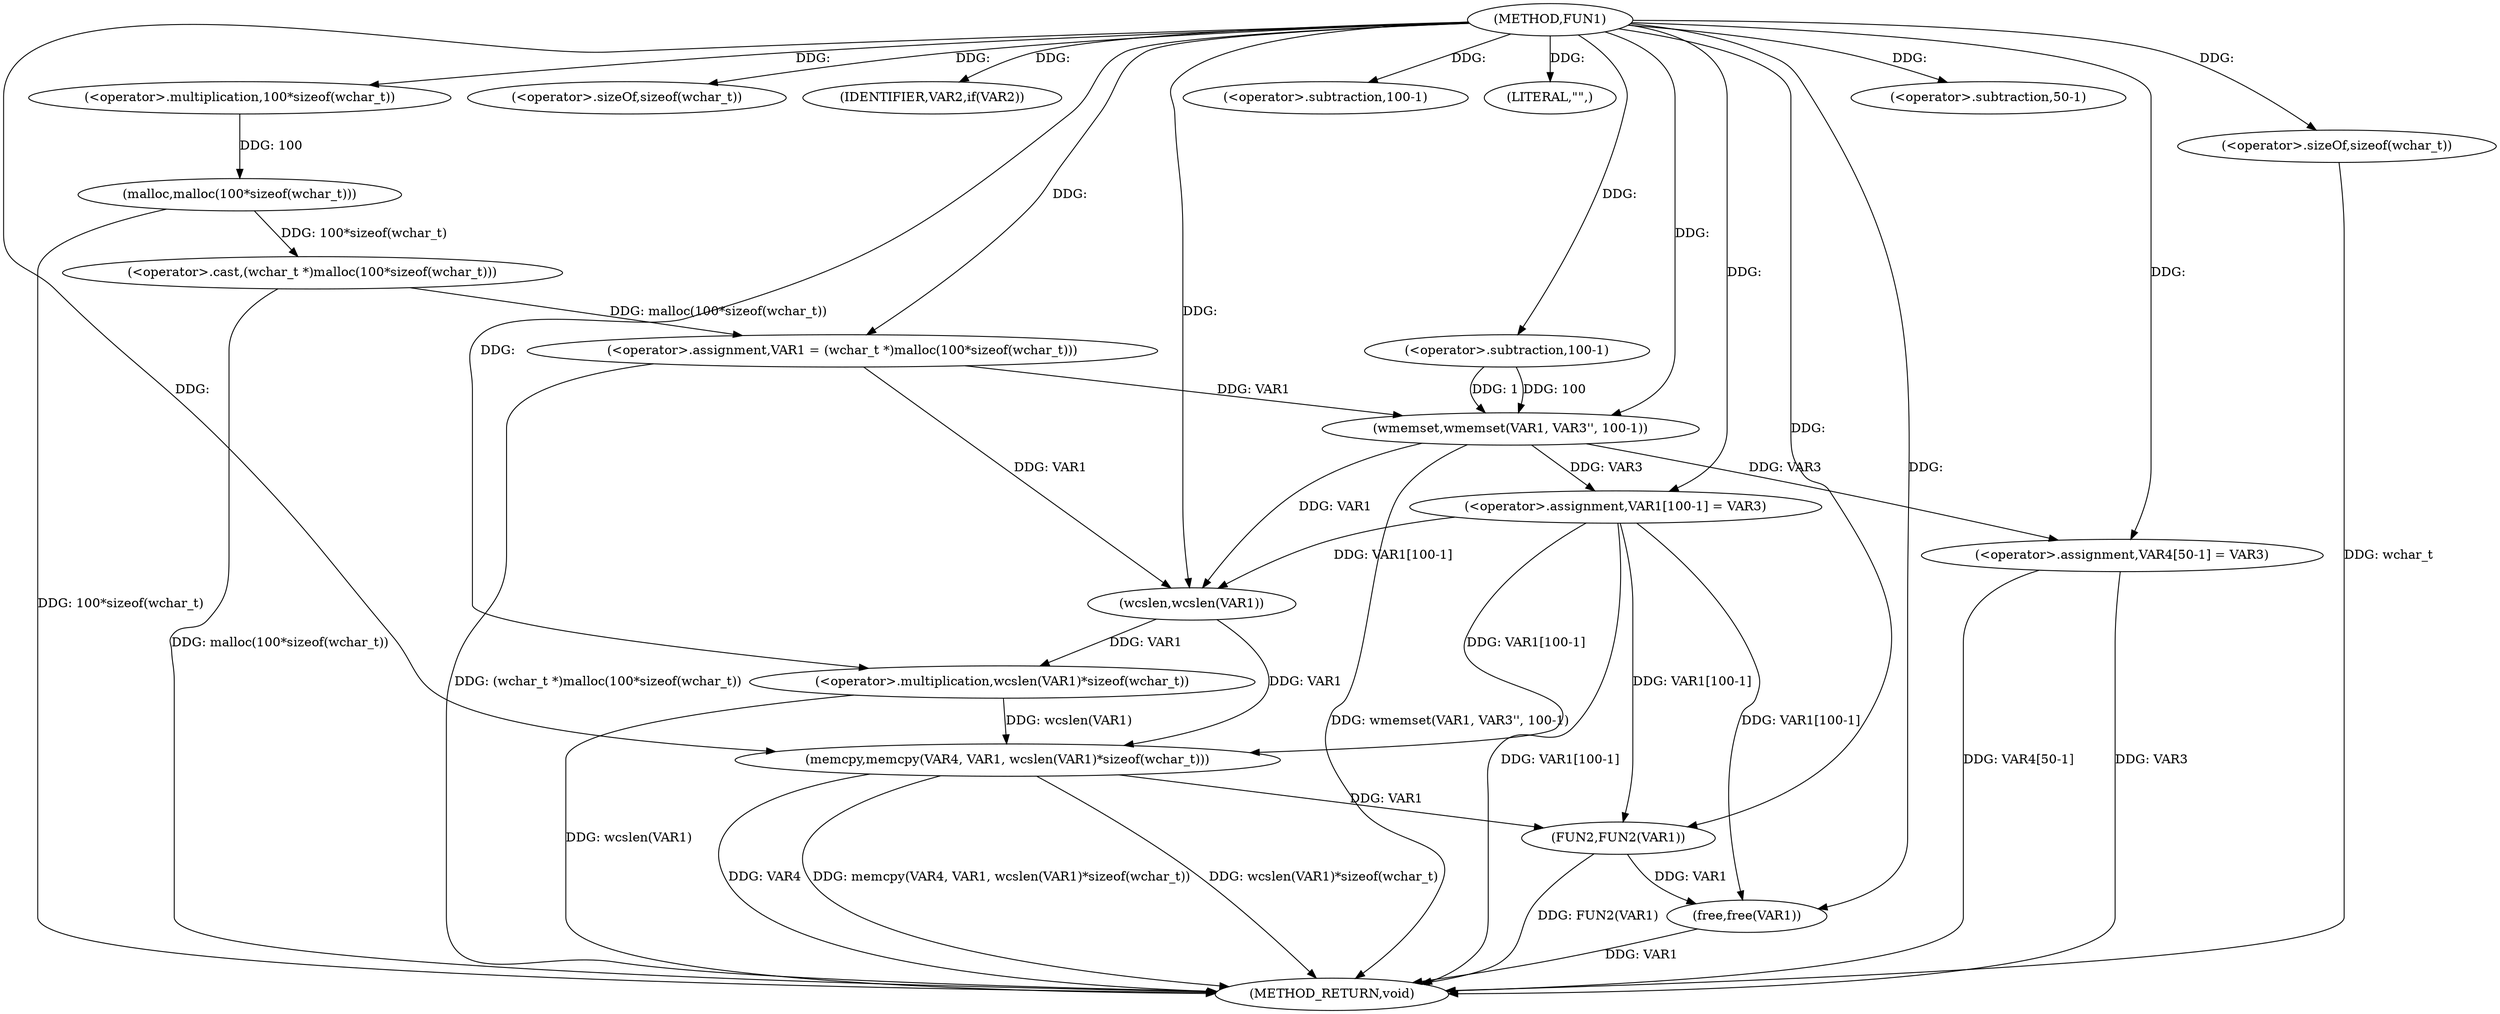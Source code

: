 digraph FUN1 {  
"1000100" [label = "(METHOD,FUN1)" ]
"1000149" [label = "(METHOD_RETURN,void)" ]
"1000103" [label = "(<operator>.assignment,VAR1 = (wchar_t *)malloc(100*sizeof(wchar_t)))" ]
"1000105" [label = "(<operator>.cast,(wchar_t *)malloc(100*sizeof(wchar_t)))" ]
"1000107" [label = "(malloc,malloc(100*sizeof(wchar_t)))" ]
"1000108" [label = "(<operator>.multiplication,100*sizeof(wchar_t))" ]
"1000110" [label = "(<operator>.sizeOf,sizeof(wchar_t))" ]
"1000113" [label = "(IDENTIFIER,VAR2,if(VAR2))" ]
"1000115" [label = "(wmemset,wmemset(VAR1, VAR3'', 100-1))" ]
"1000118" [label = "(<operator>.subtraction,100-1)" ]
"1000121" [label = "(<operator>.assignment,VAR1[100-1] = VAR3)" ]
"1000124" [label = "(<operator>.subtraction,100-1)" ]
"1000129" [label = "(LITERAL,\"\",)" ]
"1000130" [label = "(memcpy,memcpy(VAR4, VAR1, wcslen(VAR1)*sizeof(wchar_t)))" ]
"1000133" [label = "(<operator>.multiplication,wcslen(VAR1)*sizeof(wchar_t))" ]
"1000134" [label = "(wcslen,wcslen(VAR1))" ]
"1000136" [label = "(<operator>.sizeOf,sizeof(wchar_t))" ]
"1000138" [label = "(<operator>.assignment,VAR4[50-1] = VAR3)" ]
"1000141" [label = "(<operator>.subtraction,50-1)" ]
"1000145" [label = "(FUN2,FUN2(VAR1))" ]
"1000147" [label = "(free,free(VAR1))" ]
  "1000130" -> "1000149"  [ label = "DDG: memcpy(VAR4, VAR1, wcslen(VAR1)*sizeof(wchar_t))"] 
  "1000107" -> "1000149"  [ label = "DDG: 100*sizeof(wchar_t)"] 
  "1000105" -> "1000149"  [ label = "DDG: malloc(100*sizeof(wchar_t))"] 
  "1000103" -> "1000149"  [ label = "DDG: (wchar_t *)malloc(100*sizeof(wchar_t))"] 
  "1000147" -> "1000149"  [ label = "DDG: VAR1"] 
  "1000130" -> "1000149"  [ label = "DDG: wcslen(VAR1)*sizeof(wchar_t)"] 
  "1000136" -> "1000149"  [ label = "DDG: wchar_t"] 
  "1000138" -> "1000149"  [ label = "DDG: VAR4[50-1]"] 
  "1000138" -> "1000149"  [ label = "DDG: VAR3"] 
  "1000133" -> "1000149"  [ label = "DDG: wcslen(VAR1)"] 
  "1000115" -> "1000149"  [ label = "DDG: wmemset(VAR1, VAR3'', 100-1)"] 
  "1000121" -> "1000149"  [ label = "DDG: VAR1[100-1]"] 
  "1000145" -> "1000149"  [ label = "DDG: FUN2(VAR1)"] 
  "1000130" -> "1000149"  [ label = "DDG: VAR4"] 
  "1000105" -> "1000103"  [ label = "DDG: malloc(100*sizeof(wchar_t))"] 
  "1000100" -> "1000103"  [ label = "DDG: "] 
  "1000107" -> "1000105"  [ label = "DDG: 100*sizeof(wchar_t)"] 
  "1000108" -> "1000107"  [ label = "DDG: 100"] 
  "1000100" -> "1000108"  [ label = "DDG: "] 
  "1000100" -> "1000110"  [ label = "DDG: "] 
  "1000100" -> "1000113"  [ label = "DDG: "] 
  "1000103" -> "1000115"  [ label = "DDG: VAR1"] 
  "1000100" -> "1000115"  [ label = "DDG: "] 
  "1000118" -> "1000115"  [ label = "DDG: 100"] 
  "1000118" -> "1000115"  [ label = "DDG: 1"] 
  "1000100" -> "1000118"  [ label = "DDG: "] 
  "1000115" -> "1000121"  [ label = "DDG: VAR3"] 
  "1000100" -> "1000121"  [ label = "DDG: "] 
  "1000100" -> "1000124"  [ label = "DDG: "] 
  "1000100" -> "1000129"  [ label = "DDG: "] 
  "1000100" -> "1000130"  [ label = "DDG: "] 
  "1000134" -> "1000130"  [ label = "DDG: VAR1"] 
  "1000121" -> "1000130"  [ label = "DDG: VAR1[100-1]"] 
  "1000133" -> "1000130"  [ label = "DDG: wcslen(VAR1)"] 
  "1000134" -> "1000133"  [ label = "DDG: VAR1"] 
  "1000103" -> "1000134"  [ label = "DDG: VAR1"] 
  "1000121" -> "1000134"  [ label = "DDG: VAR1[100-1]"] 
  "1000115" -> "1000134"  [ label = "DDG: VAR1"] 
  "1000100" -> "1000134"  [ label = "DDG: "] 
  "1000100" -> "1000133"  [ label = "DDG: "] 
  "1000100" -> "1000136"  [ label = "DDG: "] 
  "1000100" -> "1000138"  [ label = "DDG: "] 
  "1000115" -> "1000138"  [ label = "DDG: VAR3"] 
  "1000100" -> "1000141"  [ label = "DDG: "] 
  "1000130" -> "1000145"  [ label = "DDG: VAR1"] 
  "1000121" -> "1000145"  [ label = "DDG: VAR1[100-1]"] 
  "1000100" -> "1000145"  [ label = "DDG: "] 
  "1000121" -> "1000147"  [ label = "DDG: VAR1[100-1]"] 
  "1000145" -> "1000147"  [ label = "DDG: VAR1"] 
  "1000100" -> "1000147"  [ label = "DDG: "] 
}
